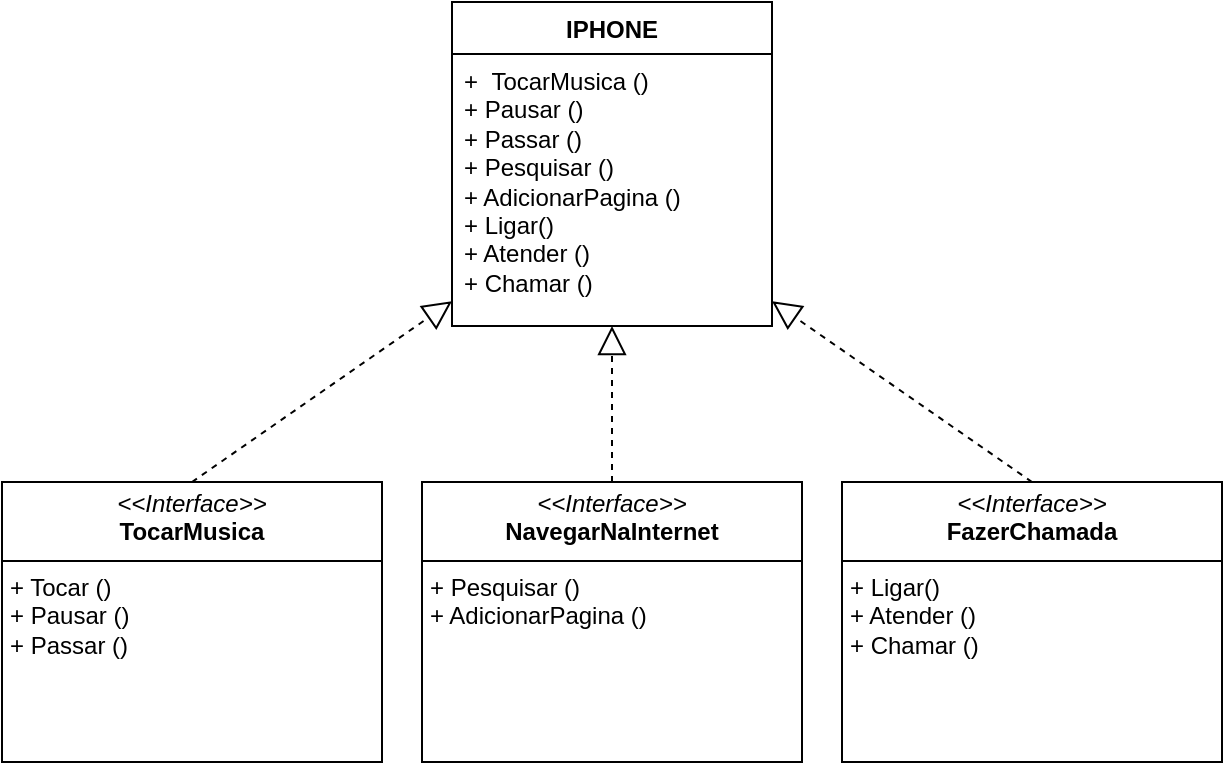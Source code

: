 <mxfile version="27.0.6">
  <diagram name="Página-1" id="Di6EqNACqZAraWt3tIg3">
    <mxGraphModel dx="872" dy="439" grid="1" gridSize="10" guides="1" tooltips="1" connect="1" arrows="1" fold="1" page="1" pageScale="1" pageWidth="827" pageHeight="1169" math="0" shadow="0">
      <root>
        <mxCell id="0" />
        <mxCell id="1" parent="0" />
        <mxCell id="-GlEYVpEhcmfUIdloRHY-1" value="&lt;font style=&quot;vertical-align: inherit;&quot;&gt;&lt;font style=&quot;vertical-align: inherit;&quot;&gt;IPHONE&lt;/font&gt;&lt;/font&gt;" style="swimlane;fontStyle=1;align=center;verticalAlign=top;childLayout=stackLayout;horizontal=1;startSize=26;horizontalStack=0;resizeParent=1;resizeParentMax=0;resizeLast=0;collapsible=1;marginBottom=0;whiteSpace=wrap;html=1;" vertex="1" parent="1">
          <mxGeometry x="320" y="10" width="160" height="162" as="geometry" />
        </mxCell>
        <mxCell id="-GlEYVpEhcmfUIdloRHY-4" value="+&amp;nbsp;&amp;nbsp;&lt;span style=&quot;background-color: transparent; color: light-dark(rgb(0, 0, 0), rgb(255, 255, 255));&quot;&gt;TocarMusica ()&lt;/span&gt;&lt;div&gt;&lt;span style=&quot;background-color: transparent; color: light-dark(rgb(0, 0, 0), rgb(255, 255, 255));&quot;&gt;+ Pausar ()&lt;/span&gt;&lt;/div&gt;&lt;div&gt;&lt;span style=&quot;background-color: transparent; color: light-dark(rgb(0, 0, 0), rgb(255, 255, 255));&quot;&gt;+ Passar ()&lt;/span&gt;&lt;/div&gt;&lt;div&gt;&lt;span style=&quot;background-color: transparent; color: light-dark(rgb(0, 0, 0), rgb(255, 255, 255));&quot;&gt;+ Pesquisar ()&lt;/span&gt;&lt;/div&gt;&lt;div&gt;&lt;span style=&quot;background-color: transparent; color: light-dark(rgb(0, 0, 0), rgb(255, 255, 255));&quot;&gt;+ AdicionarPagina ()&lt;/span&gt;&lt;/div&gt;&lt;div&gt;&lt;span style=&quot;background-color: transparent; color: light-dark(rgb(0, 0, 0), rgb(255, 255, 255));&quot;&gt;+ Ligar()&lt;/span&gt;&lt;/div&gt;&lt;div&gt;&lt;span style=&quot;background-color: transparent; color: light-dark(rgb(0, 0, 0), rgb(255, 255, 255));&quot;&gt;+ Atender ()&lt;/span&gt;&lt;/div&gt;&lt;div&gt;&lt;span style=&quot;background-color: transparent; color: light-dark(rgb(0, 0, 0), rgb(255, 255, 255));&quot;&gt;+ Chamar ()&lt;/span&gt;&lt;/div&gt;" style="text;strokeColor=none;fillColor=none;align=left;verticalAlign=top;spacingLeft=4;spacingRight=4;overflow=hidden;rotatable=0;points=[[0,0.5],[1,0.5]];portConstraint=eastwest;whiteSpace=wrap;html=1;" vertex="1" parent="-GlEYVpEhcmfUIdloRHY-1">
          <mxGeometry y="26" width="160" height="136" as="geometry" />
        </mxCell>
        <mxCell id="-GlEYVpEhcmfUIdloRHY-9" value="&lt;p style=&quot;margin:0px;margin-top:4px;text-align:center;&quot;&gt;&lt;i&gt;&amp;lt;&amp;lt;Interface&amp;gt;&amp;gt;&lt;/i&gt;&lt;br&gt;&lt;b&gt;TocarMusica&lt;/b&gt;&lt;/p&gt;&lt;hr size=&quot;1&quot; style=&quot;border-style:solid;&quot;&gt;&lt;p style=&quot;margin:0px;margin-left:4px;&quot;&gt;+ Tocar ()&lt;/p&gt;&lt;p style=&quot;margin:0px;margin-left:4px;&quot;&gt;+ Pausar ()&lt;/p&gt;&lt;p style=&quot;margin:0px;margin-left:4px;&quot;&gt;+ Passar ()&lt;/p&gt;" style="verticalAlign=top;align=left;overflow=fill;html=1;whiteSpace=wrap;" vertex="1" parent="1">
          <mxGeometry x="95" y="250" width="190" height="140" as="geometry" />
        </mxCell>
        <mxCell id="-GlEYVpEhcmfUIdloRHY-10" value="&lt;p style=&quot;margin:0px;margin-top:4px;text-align:center;&quot;&gt;&lt;i&gt;&amp;lt;&amp;lt;Interface&amp;gt;&amp;gt;&lt;/i&gt;&lt;br&gt;&lt;b&gt;NavegarNaInternet&lt;/b&gt;&lt;/p&gt;&lt;hr size=&quot;1&quot; style=&quot;border-style:solid;&quot;&gt;&lt;p style=&quot;margin:0px;margin-left:4px;&quot;&gt;&lt;span style=&quot;background-color: transparent; color: light-dark(rgb(0, 0, 0), rgb(255, 255, 255));&quot;&gt;+ Pesquisar ()&lt;/span&gt;&lt;/p&gt;&lt;p style=&quot;margin:0px;margin-left:4px;&quot;&gt;+ AdicionarPagina ()&lt;/p&gt;" style="verticalAlign=top;align=left;overflow=fill;html=1;whiteSpace=wrap;" vertex="1" parent="1">
          <mxGeometry x="305" y="250" width="190" height="140" as="geometry" />
        </mxCell>
        <mxCell id="-GlEYVpEhcmfUIdloRHY-11" value="&lt;p style=&quot;margin:0px;margin-top:4px;text-align:center;&quot;&gt;&lt;i&gt;&amp;lt;&amp;lt;Interface&amp;gt;&amp;gt;&lt;/i&gt;&lt;br&gt;&lt;b&gt;FazerChamada&lt;/b&gt;&lt;/p&gt;&lt;hr size=&quot;1&quot; style=&quot;border-style:solid;&quot;&gt;&lt;p style=&quot;margin:0px;margin-left:4px;&quot;&gt;+ Ligar()&lt;/p&gt;&lt;p style=&quot;margin:0px;margin-left:4px;&quot;&gt;+ Atender ()&lt;/p&gt;&lt;p style=&quot;margin:0px;margin-left:4px;&quot;&gt;+ Chamar ()&lt;br&gt;&lt;/p&gt;" style="verticalAlign=top;align=left;overflow=fill;html=1;whiteSpace=wrap;" vertex="1" parent="1">
          <mxGeometry x="515" y="250" width="190" height="140" as="geometry" />
        </mxCell>
        <mxCell id="-GlEYVpEhcmfUIdloRHY-14" value="" style="endArrow=block;endSize=12;dashed=1;html=1;rounded=0;endFill=0;" edge="1" parent="1" source="-GlEYVpEhcmfUIdloRHY-10" target="-GlEYVpEhcmfUIdloRHY-4">
          <mxGeometry width="160" relative="1" as="geometry">
            <mxPoint x="330" y="220" as="sourcePoint" />
            <mxPoint x="490" y="220" as="targetPoint" />
          </mxGeometry>
        </mxCell>
        <mxCell id="-GlEYVpEhcmfUIdloRHY-15" value="" style="endArrow=block;endSize=12;dashed=1;html=1;rounded=0;endFill=0;exitX=0.5;exitY=0;exitDx=0;exitDy=0;" edge="1" parent="1" source="-GlEYVpEhcmfUIdloRHY-11" target="-GlEYVpEhcmfUIdloRHY-4">
          <mxGeometry width="160" relative="1" as="geometry">
            <mxPoint x="460" y="268" as="sourcePoint" />
            <mxPoint x="460" y="190" as="targetPoint" />
          </mxGeometry>
        </mxCell>
        <mxCell id="-GlEYVpEhcmfUIdloRHY-16" value="" style="endArrow=block;endSize=12;dashed=1;html=1;rounded=0;endFill=0;exitX=0.5;exitY=0;exitDx=0;exitDy=0;" edge="1" parent="1" source="-GlEYVpEhcmfUIdloRHY-9" target="-GlEYVpEhcmfUIdloRHY-4">
          <mxGeometry width="160" relative="1" as="geometry">
            <mxPoint x="210" y="240" as="sourcePoint" />
            <mxPoint x="80" y="150" as="targetPoint" />
          </mxGeometry>
        </mxCell>
      </root>
    </mxGraphModel>
  </diagram>
</mxfile>
